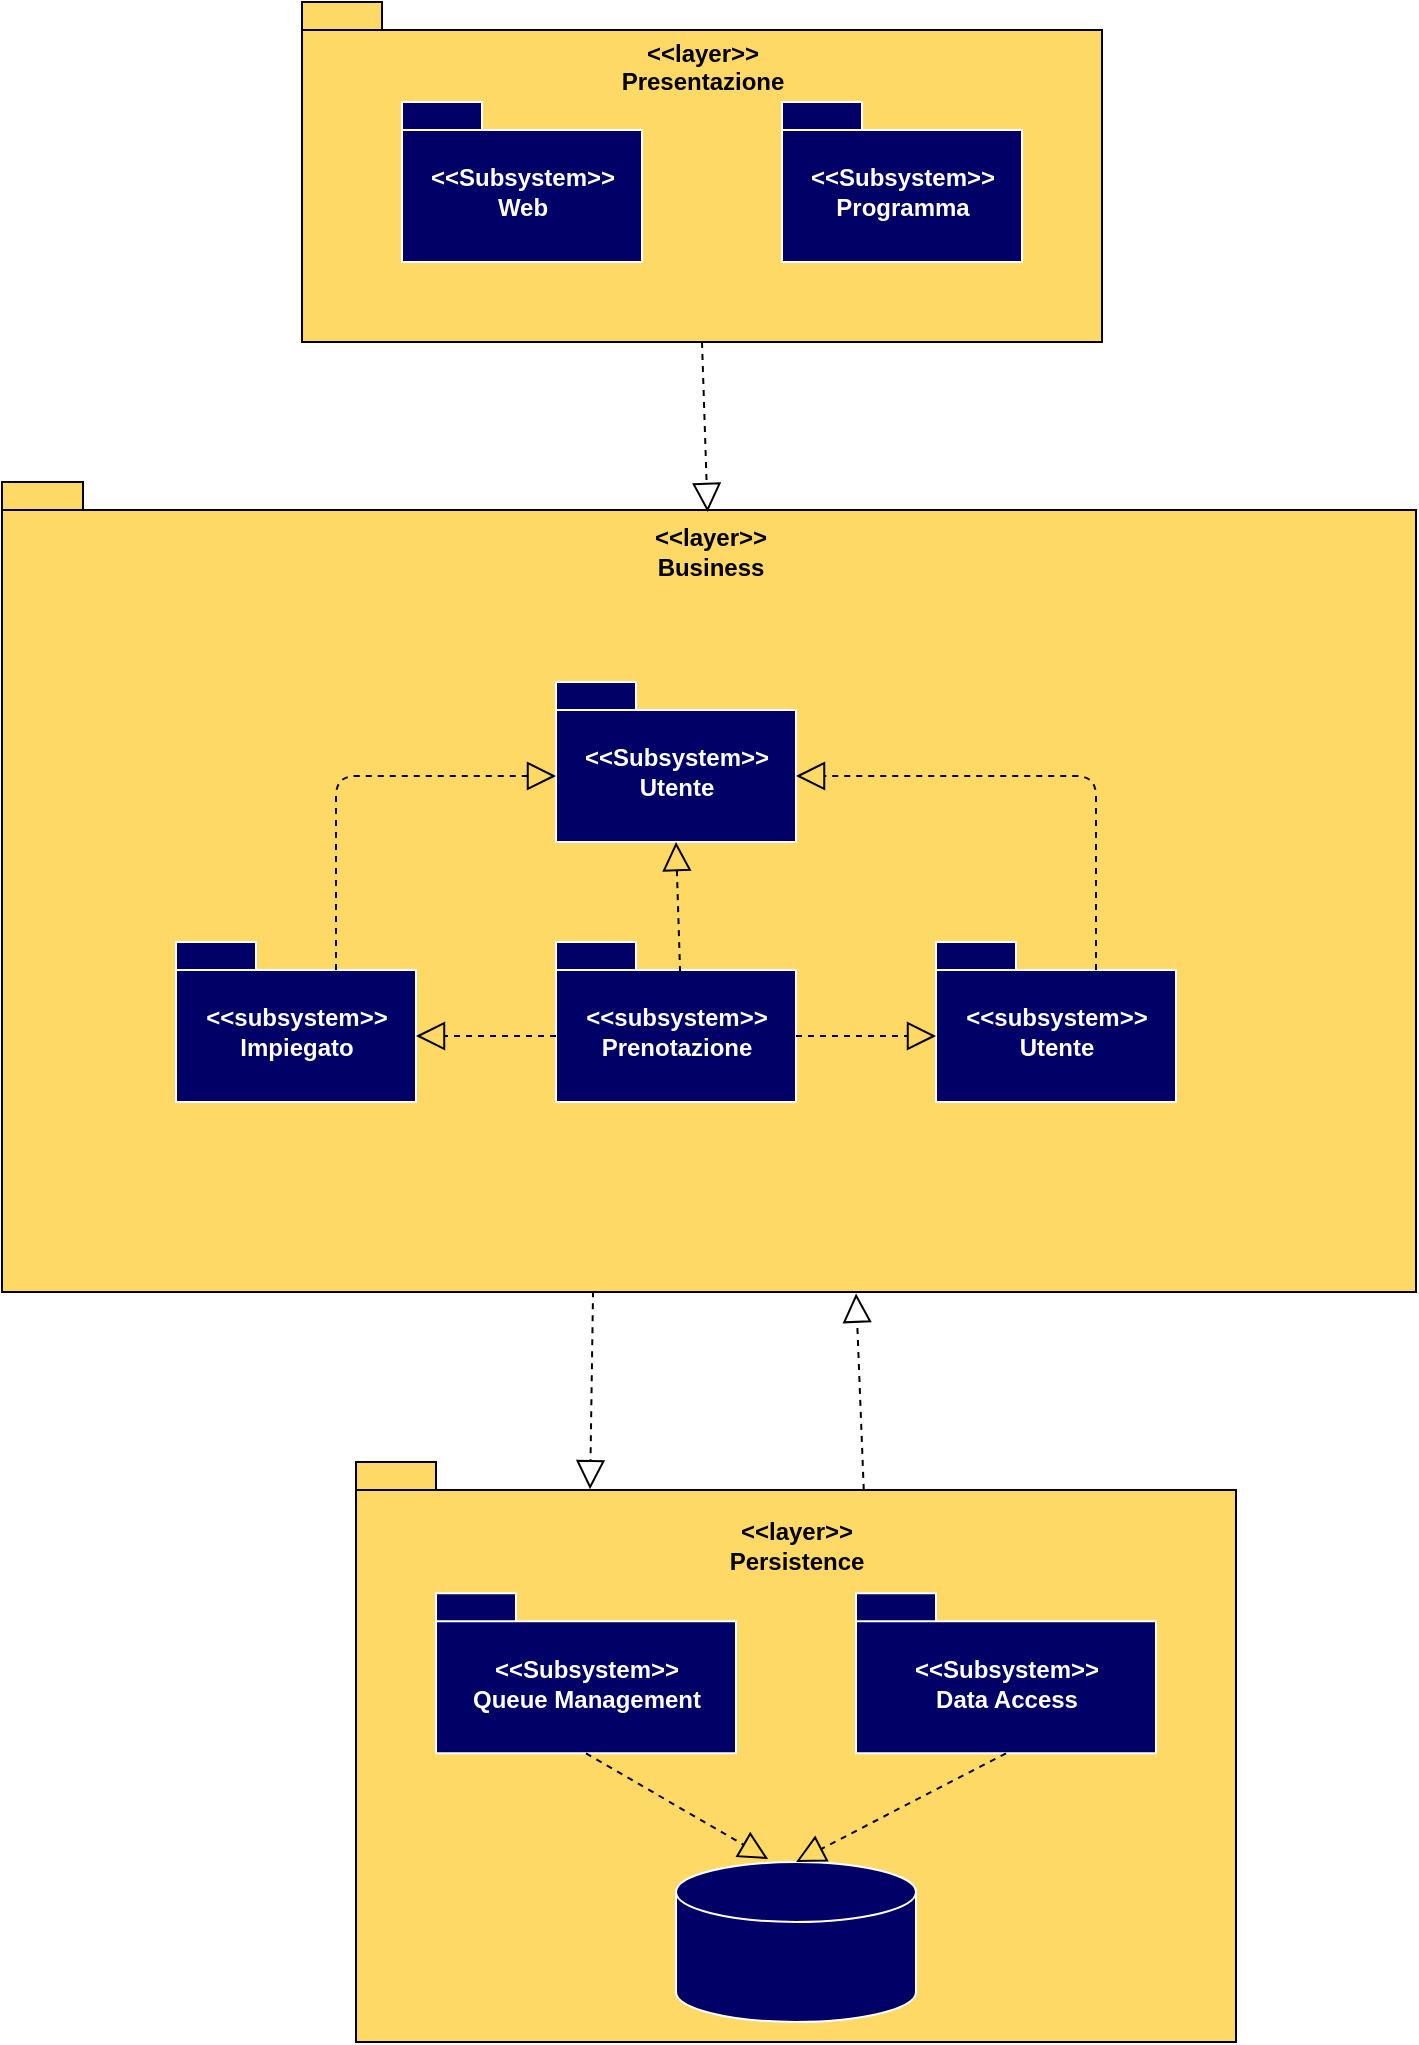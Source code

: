 <mxfile version="13.9.5" type="device"><diagram id="EsCHm1rKNgnVvCrNC1Yf" name="Page-1"><mxGraphModel dx="1008" dy="755" grid="1" gridSize="10" guides="1" tooltips="1" connect="1" arrows="1" fold="1" page="1" pageScale="1" pageWidth="827" pageHeight="1169" math="0" shadow="0"><root><mxCell id="0"/><mxCell id="1" parent="0"/><mxCell id="Btxlrm9Z0xRq0h87VH1S-1" value="&lt;div&gt;&amp;lt;&amp;lt;layer&amp;gt;&amp;gt;&lt;/div&gt;&lt;div&gt;Presentazione&lt;br&gt;&lt;/div&gt;&lt;div&gt;&lt;br&gt;&lt;/div&gt;&lt;div&gt;&lt;br&gt;&lt;/div&gt;&lt;div&gt;&lt;br&gt;&lt;/div&gt;&lt;div&gt;&lt;br&gt;&lt;/div&gt;&lt;div&gt;&lt;br&gt;&lt;/div&gt;&lt;div&gt;&lt;br&gt;&lt;/div&gt;&lt;div&gt;&lt;br&gt;&lt;/div&gt;&lt;div&gt;&lt;br&gt;&lt;/div&gt;" style="shape=folder;fontStyle=1;spacingTop=10;tabWidth=40;tabHeight=14;tabPosition=left;html=1;fillColor=#FFD966;" parent="1" vertex="1"><mxGeometry x="213" y="20" width="400" height="170" as="geometry"/></mxCell><mxCell id="Btxlrm9Z0xRq0h87VH1S-2" value="&lt;div&gt;&lt;font color=&quot;#FFFFFF&quot;&gt;&amp;lt;&amp;lt;Subsystem&amp;gt;&amp;gt;&lt;br&gt;&lt;/font&gt;&lt;/div&gt;&lt;div&gt;&lt;font color=&quot;#FFFFFF&quot;&gt;Web&lt;/font&gt;&lt;/div&gt;" style="shape=folder;fontStyle=1;spacingTop=10;tabWidth=40;tabHeight=14;tabPosition=left;html=1;fillColor=#000066;strokeColor=#FFFFFF;" parent="1" vertex="1"><mxGeometry x="263" y="70" width="120" height="80" as="geometry"/></mxCell><mxCell id="Btxlrm9Z0xRq0h87VH1S-3" value="&lt;div&gt;&lt;font color=&quot;#FFFFFF&quot;&gt;&amp;lt;&amp;lt;Subsystem&amp;gt;&amp;gt;&lt;br&gt;&lt;/font&gt;&lt;/div&gt;&lt;div&gt;&lt;font color=&quot;#FFFFFF&quot;&gt;Programma&lt;/font&gt;&lt;/div&gt;" style="shape=folder;fontStyle=1;spacingTop=10;tabWidth=40;tabHeight=14;tabPosition=left;html=1;fillColor=#000066;strokeColor=#FFFFFF;" parent="1" vertex="1"><mxGeometry x="453" y="70" width="120" height="80" as="geometry"/></mxCell><mxCell id="Btxlrm9Z0xRq0h87VH1S-4" value="&lt;div&gt;&amp;lt;&amp;lt;layer&amp;gt;&amp;gt;&lt;/div&gt;&lt;div&gt;Business&lt;br&gt;&lt;/div&gt;&lt;div&gt;&lt;br&gt;&lt;/div&gt;&lt;div&gt;&lt;br&gt;&lt;/div&gt;&lt;div&gt;&lt;br&gt;&lt;/div&gt;&lt;div&gt;&lt;br&gt;&lt;/div&gt;&lt;div&gt;&lt;br&gt;&lt;/div&gt;&lt;div&gt;&lt;br&gt;&lt;/div&gt;&lt;div&gt;&lt;br&gt;&lt;/div&gt;&lt;div&gt;&lt;br&gt;&lt;/div&gt;&lt;div&gt;&lt;br&gt;&lt;/div&gt;&lt;div&gt;&lt;br&gt;&lt;/div&gt;&lt;div&gt;&lt;br&gt;&lt;/div&gt;&lt;div&gt;&lt;br&gt;&lt;/div&gt;&lt;div&gt;&lt;br&gt;&lt;/div&gt;&lt;div&gt;&lt;br&gt;&lt;/div&gt;&lt;div&gt;&lt;br&gt;&lt;/div&gt;&lt;div&gt;&lt;br&gt;&lt;/div&gt;&lt;div&gt;&lt;br&gt;&lt;/div&gt;&lt;div&gt;&lt;br&gt;&lt;/div&gt;&lt;div&gt;&lt;br&gt;&lt;/div&gt;&lt;div&gt;&lt;br&gt;&lt;/div&gt;&lt;div&gt;&lt;br&gt;&lt;/div&gt;&lt;div&gt;&lt;br&gt;&lt;/div&gt;&lt;div&gt;&lt;br&gt;&lt;/div&gt;&lt;div&gt;&lt;br&gt;&lt;/div&gt;" style="shape=folder;fontStyle=1;spacingTop=10;tabWidth=40;tabHeight=14;tabPosition=left;html=1;fillColor=#FFD966;" parent="1" vertex="1"><mxGeometry x="63" y="260" width="707" height="405" as="geometry"/></mxCell><mxCell id="Btxlrm9Z0xRq0h87VH1S-5" value="&lt;div&gt;&lt;font color=&quot;#FFFFFF&quot;&gt;&amp;lt;&amp;lt;subsystem&amp;gt;&amp;gt;&lt;br&gt;&lt;/font&gt;&lt;/div&gt;&lt;div&gt;&lt;font color=&quot;#FFFFFF&quot;&gt;Utente&lt;/font&gt;&lt;/div&gt;" style="shape=folder;fontStyle=1;spacingTop=10;tabWidth=40;tabHeight=14;tabPosition=left;html=1;fillColor=#000066;strokeColor=#FFFFFF;" parent="1" vertex="1"><mxGeometry x="530" y="490" width="120" height="80" as="geometry"/></mxCell><mxCell id="Btxlrm9Z0xRq0h87VH1S-6" value="&lt;div&gt;&lt;font color=&quot;#FFFFFF&quot;&gt;&amp;lt;&amp;lt;subsystem&amp;gt;&amp;gt;&lt;br&gt;&lt;/font&gt;&lt;/div&gt;&lt;div&gt;&lt;font color=&quot;#FFFFFF&quot;&gt;Prenotazione&lt;/font&gt;&lt;/div&gt;" style="shape=folder;fontStyle=1;spacingTop=10;tabWidth=40;tabHeight=14;tabPosition=left;html=1;fillColor=#000066;strokeColor=#FFFFFF;" parent="1" vertex="1"><mxGeometry x="340" y="490" width="120" height="80" as="geometry"/></mxCell><mxCell id="Btxlrm9Z0xRq0h87VH1S-7" value="&lt;div&gt;&lt;font color=&quot;#FFFFFF&quot;&gt;&amp;lt;&amp;lt;subsystem&amp;gt;&amp;gt;&lt;br&gt;&lt;/font&gt;&lt;/div&gt;&lt;div&gt;&lt;font color=&quot;#FFFFFF&quot;&gt;Impiegato&lt;/font&gt;&lt;/div&gt;" style="shape=folder;fontStyle=1;spacingTop=10;tabWidth=40;tabHeight=14;tabPosition=left;html=1;fillColor=#000066;strokeColor=#FFFFFF;" parent="1" vertex="1"><mxGeometry x="150" y="490" width="120" height="80" as="geometry"/></mxCell><mxCell id="Btxlrm9Z0xRq0h87VH1S-9" value="&lt;div&gt;&lt;font color=&quot;#FFFFFF&quot;&gt;&amp;lt;&amp;lt;Subsystem&amp;gt;&amp;gt;&lt;br&gt;&lt;/font&gt;&lt;/div&gt;&lt;div&gt;&lt;font color=&quot;#FFFFFF&quot;&gt;Utente&lt;/font&gt;&lt;/div&gt;" style="shape=folder;fontStyle=1;spacingTop=10;tabWidth=40;tabHeight=14;tabPosition=left;html=1;fillColor=#000066;strokeColor=#FFFFFF;" parent="1" vertex="1"><mxGeometry x="340" y="360" width="120" height="80" as="geometry"/></mxCell><mxCell id="Btxlrm9Z0xRq0h87VH1S-10" value="" style="endArrow=block;dashed=1;endFill=0;endSize=12;html=1;entryX=0;entryY=0;entryDx=0;entryDy=47;entryPerimeter=0;exitX=0;exitY=0;exitDx=80;exitDy=14;exitPerimeter=0;" parent="1" source="Btxlrm9Z0xRq0h87VH1S-7" target="Btxlrm9Z0xRq0h87VH1S-9" edge="1"><mxGeometry width="160" relative="1" as="geometry"><mxPoint x="320" y="500" as="sourcePoint"/><mxPoint x="480" y="500" as="targetPoint"/><Array as="points"><mxPoint x="230" y="407"/></Array></mxGeometry></mxCell><mxCell id="Btxlrm9Z0xRq0h87VH1S-11" value="" style="endArrow=block;dashed=1;endFill=0;endSize=12;html=1;entryX=0;entryY=0;entryDx=120;entryDy=47;entryPerimeter=0;exitX=0;exitY=0;exitDx=80;exitDy=14;exitPerimeter=0;" parent="1" source="Btxlrm9Z0xRq0h87VH1S-5" target="Btxlrm9Z0xRq0h87VH1S-9" edge="1"><mxGeometry width="160" relative="1" as="geometry"><mxPoint x="230" y="504" as="sourcePoint"/><mxPoint x="340" y="407" as="targetPoint"/><Array as="points"><mxPoint x="610" y="407"/></Array></mxGeometry></mxCell><mxCell id="Btxlrm9Z0xRq0h87VH1S-12" value="" style="endArrow=block;dashed=1;endFill=0;endSize=12;html=1;exitX=0.517;exitY=0.188;exitDx=0;exitDy=0;exitPerimeter=0;entryX=0.5;entryY=1;entryDx=0;entryDy=0;entryPerimeter=0;" parent="1" source="Btxlrm9Z0xRq0h87VH1S-6" target="Btxlrm9Z0xRq0h87VH1S-9" edge="1"><mxGeometry width="160" relative="1" as="geometry"><mxPoint x="320" y="500" as="sourcePoint"/><mxPoint x="480" y="500" as="targetPoint"/></mxGeometry></mxCell><mxCell id="Btxlrm9Z0xRq0h87VH1S-13" value="" style="endArrow=block;dashed=1;endFill=0;endSize=12;html=1;exitX=0;exitY=0;exitDx=0;exitDy=47;exitPerimeter=0;entryX=0;entryY=0;entryDx=120;entryDy=47;entryPerimeter=0;" parent="1" source="Btxlrm9Z0xRq0h87VH1S-6" target="Btxlrm9Z0xRq0h87VH1S-7" edge="1"><mxGeometry width="160" relative="1" as="geometry"><mxPoint x="402.04" y="505.04" as="sourcePoint"/><mxPoint x="400" y="440" as="targetPoint"/></mxGeometry></mxCell><mxCell id="Btxlrm9Z0xRq0h87VH1S-14" value="" style="endArrow=block;dashed=1;endFill=0;endSize=12;html=1;exitX=0;exitY=0;exitDx=120;exitDy=47;exitPerimeter=0;entryX=0;entryY=0;entryDx=0;entryDy=47;entryPerimeter=0;" parent="1" source="Btxlrm9Z0xRq0h87VH1S-6" target="Btxlrm9Z0xRq0h87VH1S-5" edge="1"><mxGeometry width="160" relative="1" as="geometry"><mxPoint x="412.04" y="515.04" as="sourcePoint"/><mxPoint x="410" y="450" as="targetPoint"/></mxGeometry></mxCell><mxCell id="Btxlrm9Z0xRq0h87VH1S-15" value="" style="endArrow=block;dashed=1;endFill=0;endSize=12;html=1;exitX=0.5;exitY=1;exitDx=0;exitDy=0;exitPerimeter=0;entryX=0.499;entryY=0.037;entryDx=0;entryDy=0;entryPerimeter=0;" parent="1" source="Btxlrm9Z0xRq0h87VH1S-1" target="Btxlrm9Z0xRq0h87VH1S-4" edge="1"><mxGeometry width="160" relative="1" as="geometry"><mxPoint x="320" y="270" as="sourcePoint"/><mxPoint x="300" y="270" as="targetPoint"/></mxGeometry></mxCell><mxCell id="Btxlrm9Z0xRq0h87VH1S-17" value="&lt;div&gt;&amp;lt;&amp;lt;layer&amp;gt;&amp;gt;&lt;/div&gt;&lt;div&gt;Persistence&lt;br&gt;&lt;/div&gt;&lt;div&gt;&lt;br&gt;&lt;/div&gt;&lt;div&gt;&lt;br&gt;&lt;/div&gt;&lt;div&gt;&lt;br&gt;&lt;/div&gt;&lt;div&gt;&lt;br&gt;&lt;/div&gt;&lt;div&gt;&lt;br&gt;&lt;/div&gt;&lt;div&gt;&lt;br&gt;&lt;/div&gt;&lt;div&gt;&lt;br&gt;&lt;/div&gt;&lt;div&gt;&lt;br&gt;&lt;/div&gt;&lt;div&gt;&lt;br&gt;&lt;/div&gt;&lt;div&gt;&lt;br&gt;&lt;/div&gt;&lt;div&gt;&lt;br&gt;&lt;/div&gt;&lt;div&gt;&lt;br&gt;&lt;/div&gt;&lt;div&gt;&lt;br&gt;&lt;/div&gt;&lt;div&gt;&lt;br&gt;&lt;/div&gt;&lt;div&gt;&lt;br&gt;&lt;/div&gt;" style="shape=folder;fontStyle=1;spacingTop=10;tabWidth=40;tabHeight=14;tabPosition=left;html=1;fillColor=#FFD966;" parent="1" vertex="1"><mxGeometry x="240" y="750" width="440" height="290" as="geometry"/></mxCell><mxCell id="Btxlrm9Z0xRq0h87VH1S-19" value="&lt;div&gt;&lt;font color=&quot;#FFFFFF&quot;&gt;&amp;lt;&amp;lt;Subsystem&amp;gt;&amp;gt;&lt;br&gt;&lt;/font&gt;&lt;/div&gt;&lt;div&gt;&lt;font color=&quot;#FFFFFF&quot;&gt;Data Access&lt;br&gt;&lt;/font&gt;&lt;/div&gt;" style="shape=folder;fontStyle=1;spacingTop=10;tabWidth=40;tabHeight=14;tabPosition=left;html=1;fillColor=#000066;strokeColor=#FFFFFF;" parent="1" vertex="1"><mxGeometry x="490" y="815.65" width="150" height="80" as="geometry"/></mxCell><mxCell id="Btxlrm9Z0xRq0h87VH1S-20" value="" style="shape=cylinder3;whiteSpace=wrap;html=1;boundedLbl=1;backgroundOutline=1;size=15;strokeColor=#FFFFFF;gradientColor=none;fillColor=#000066;" parent="1" vertex="1"><mxGeometry x="400" y="950" width="120" height="80" as="geometry"/></mxCell><mxCell id="Btxlrm9Z0xRq0h87VH1S-22" value="" style="endArrow=block;dashed=1;endFill=0;endSize=12;html=1;exitX=0.5;exitY=1;exitDx=0;exitDy=0;exitPerimeter=0;entryX=0.5;entryY=0;entryDx=0;entryDy=0;entryPerimeter=0;" parent="1" source="Btxlrm9Z0xRq0h87VH1S-19" target="Btxlrm9Z0xRq0h87VH1S-20" edge="1"><mxGeometry width="160" relative="1" as="geometry"><mxPoint x="245" y="895.65" as="sourcePoint"/><mxPoint x="387.6" y="950.0" as="targetPoint"/></mxGeometry></mxCell><mxCell id="diQnYABc_nroyzhWabMu-4" value="" style="endArrow=block;dashed=1;endFill=0;endSize=12;html=1;exitX=0.418;exitY=0.999;exitDx=0;exitDy=0;exitPerimeter=0;entryX=0.266;entryY=0.047;entryDx=0;entryDy=0;entryPerimeter=0;" parent="1" source="Btxlrm9Z0xRq0h87VH1S-4" target="Btxlrm9Z0xRq0h87VH1S-17" edge="1"><mxGeometry width="160" relative="1" as="geometry"><mxPoint x="750" y="547" as="sourcePoint"/><mxPoint x="660" y="547" as="targetPoint"/><Array as="points"/></mxGeometry></mxCell><mxCell id="diQnYABc_nroyzhWabMu-5" value="" style="endArrow=block;dashed=1;endFill=0;endSize=12;html=1;entryX=0.604;entryY=1.002;entryDx=0;entryDy=0;entryPerimeter=0;exitX=0.577;exitY=0.048;exitDx=0;exitDy=0;exitPerimeter=0;" parent="1" target="Btxlrm9Z0xRq0h87VH1S-4" edge="1" source="Btxlrm9Z0xRq0h87VH1S-17"><mxGeometry width="160" relative="1" as="geometry"><mxPoint x="575" y="764" as="sourcePoint"/><mxPoint x="670" y="557" as="targetPoint"/><Array as="points"/></mxGeometry></mxCell><mxCell id="Jt4frQMfQ_5_IYmEKVIo-1" value="&lt;div&gt;&lt;font color=&quot;#FFFFFF&quot;&gt;&amp;lt;&amp;lt;Subsystem&amp;gt;&amp;gt;&lt;br&gt;&lt;/font&gt;&lt;/div&gt;&lt;div&gt;&lt;font color=&quot;#FFFFFF&quot;&gt;Queue Management&lt;/font&gt;&lt;/div&gt;" style="shape=folder;fontStyle=1;spacingTop=10;tabWidth=40;tabHeight=14;tabPosition=left;html=1;fillColor=#000066;strokeColor=#FFFFFF;" vertex="1" parent="1"><mxGeometry x="280" y="815.65" width="150" height="80" as="geometry"/></mxCell><mxCell id="Jt4frQMfQ_5_IYmEKVIo-2" value="" style="endArrow=block;dashed=1;endFill=0;endSize=12;html=1;exitX=0.5;exitY=1;exitDx=0;exitDy=0;exitPerimeter=0;entryX=0.384;entryY=-0.018;entryDx=0;entryDy=0;entryPerimeter=0;" edge="1" parent="1" source="Jt4frQMfQ_5_IYmEKVIo-1" target="Btxlrm9Z0xRq0h87VH1S-20"><mxGeometry width="160" relative="1" as="geometry"><mxPoint x="575" y="905.65" as="sourcePoint"/><mxPoint x="470" y="960" as="targetPoint"/></mxGeometry></mxCell></root></mxGraphModel></diagram></mxfile>